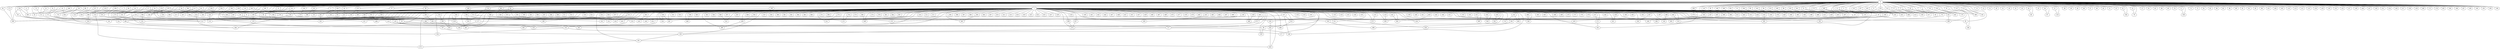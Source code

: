 
graph graphname {
    0 -- 1
0 -- 2
0 -- 3
0 -- 4
0 -- 5
0 -- 6
0 -- 7
0 -- 8
0 -- 9
0 -- 10
0 -- 11
0 -- 12
0 -- 13
0 -- 14
0 -- 15
0 -- 16
0 -- 17
0 -- 18
0 -- 19
0 -- 20
0 -- 21
0 -- 22
0 -- 23
0 -- 24
0 -- 25
0 -- 26
0 -- 27
0 -- 28
0 -- 29
0 -- 30
0 -- 31
0 -- 32
0 -- 33
0 -- 34
0 -- 35
0 -- 36
0 -- 37
0 -- 38
0 -- 39
0 -- 40
0 -- 41
0 -- 42
0 -- 43
0 -- 44
0 -- 45
0 -- 46
0 -- 47
0 -- 48
0 -- 49
0 -- 50
0 -- 51
0 -- 52
0 -- 53
0 -- 54
0 -- 55
0 -- 56
0 -- 57
0 -- 58
0 -- 59
0 -- 60
0 -- 61
0 -- 62
0 -- 63
0 -- 64
0 -- 65
0 -- 66
0 -- 67
0 -- 68
0 -- 69
0 -- 70
0 -- 71
0 -- 72
0 -- 73
0 -- 74
0 -- 75
0 -- 76
0 -- 77
0 -- 78
0 -- 79
0 -- 80
0 -- 81
0 -- 82
0 -- 83
0 -- 84
0 -- 85
0 -- 86
0 -- 87
0 -- 88
0 -- 89
0 -- 90
0 -- 91
0 -- 92
0 -- 93
0 -- 94
0 -- 95
0 -- 96
0 -- 97
0 -- 98
0 -- 99
0 -- 100
0 -- 101
0 -- 102
0 -- 103
0 -- 104
0 -- 105
0 -- 106
0 -- 107
0 -- 108
0 -- 109
0 -- 110
0 -- 111
0 -- 112
0 -- 113
0 -- 114
0 -- 115
0 -- 116
0 -- 117
0 -- 118
0 -- 119
0 -- 120
0 -- 121
0 -- 122
0 -- 123
0 -- 124
0 -- 125
0 -- 126
0 -- 127
0 -- 128
0 -- 129
0 -- 130
0 -- 131
0 -- 132
0 -- 133
0 -- 134
0 -- 135
0 -- 136
0 -- 137
0 -- 138
0 -- 139
0 -- 140
0 -- 141
0 -- 142
0 -- 143
0 -- 144
0 -- 145
0 -- 146
0 -- 147
0 -- 148
0 -- 149
0 -- 150
0 -- 151
0 -- 152
0 -- 153
0 -- 154
0 -- 155
0 -- 156
0 -- 157
0 -- 158
0 -- 159
0 -- 160
0 -- 161
0 -- 162
0 -- 163
0 -- 164
0 -- 165
0 -- 166
0 -- 167
0 -- 168
0 -- 169
0 -- 170
0 -- 171
0 -- 172
0 -- 173
0 -- 174
0 -- 175
0 -- 176
0 -- 177
0 -- 178
0 -- 179
0 -- 180
0 -- 181
0 -- 182
0 -- 183
0 -- 184
0 -- 185
0 -- 186
0 -- 187
0 -- 188
0 -- 189
0 -- 190
0 -- 191
0 -- 192
0 -- 193
0 -- 194
0 -- 195
0 -- 196
0 -- 197
0 -- 198
0 -- 199
0 -- 200
0 -- 391
1 -- 201
1 -- 202
1 -- 203
1 -- 204
1 -- 205
1 -- 206
1 -- 207
1 -- 208
1 -- 209
1 -- 210
1 -- 211
1 -- 212
1 -- 213
1 -- 214
1 -- 215
1 -- 216
1 -- 217
1 -- 218
1 -- 219
1 -- 220
1 -- 221
1 -- 222
1 -- 223
1 -- 224
1 -- 225
1 -- 226
1 -- 227
1 -- 228
1 -- 229
1 -- 230
1 -- 231
1 -- 232
1 -- 233
1 -- 234
1 -- 235
1 -- 236
1 -- 237
1 -- 238
1 -- 239
1 -- 240
1 -- 241
1 -- 242
1 -- 243
1 -- 244
1 -- 245
1 -- 246
1 -- 247
1 -- 248
1 -- 249
1 -- 250
1 -- 251
1 -- 252
1 -- 253
1 -- 254
1 -- 255
1 -- 256
1 -- 257
1 -- 258
1 -- 259
1 -- 260
1 -- 261
1 -- 262
1 -- 263
1 -- 264
1 -- 265
1 -- 266
1 -- 267
1 -- 268
1 -- 269
1 -- 270
1 -- 271
1 -- 272
1 -- 273
1 -- 274
1 -- 275
1 -- 276
1 -- 277
1 -- 278
1 -- 279
1 -- 280
1 -- 281
1 -- 282
1 -- 283
1 -- 284
1 -- 285
1 -- 286
1 -- 287
1 -- 288
1 -- 289
1 -- 290
1 -- 291
1 -- 292
1 -- 293
1 -- 294
1 -- 295
1 -- 296
1 -- 297
1 -- 298
1 -- 299
1 -- 300
1 -- 301
1 -- 302
1 -- 303
1 -- 304
1 -- 305
1 -- 306
1 -- 307
1 -- 308
1 -- 309
1 -- 310
1 -- 311
1 -- 312
1 -- 313
1 -- 314
1 -- 315
1 -- 316
1 -- 317
1 -- 318
1 -- 319
1 -- 320
1 -- 321
1 -- 322
1 -- 323
1 -- 324
1 -- 325
1 -- 326
1 -- 327
1 -- 328
1 -- 329
1 -- 330
1 -- 331
1 -- 332
1 -- 333
1 -- 334
1 -- 335
1 -- 336
1 -- 337
1 -- 338
1 -- 339
1 -- 340
1 -- 341
1 -- 342
1 -- 343
1 -- 344
1 -- 345
1 -- 346
1 -- 347
1 -- 348
1 -- 349
1 -- 350
1 -- 351
1 -- 352
1 -- 353
1 -- 354
1 -- 355
1 -- 356
1 -- 357
1 -- 358
1 -- 359
1 -- 360
1 -- 361
1 -- 362
1 -- 363
1 -- 364
1 -- 365
1 -- 366
1 -- 367
1 -- 368
1 -- 369
1 -- 370
1 -- 371
1 -- 372
1 -- 373
1 -- 374
1 -- 375
1 -- 376
1 -- 377
1 -- 378
1 -- 379
1 -- 380
1 -- 381
1 -- 382
1 -- 383
1 -- 384
1 -- 385
1 -- 386
1 -- 387
1 -- 388
1 -- 389
1 -- 390
1 -- 391
1 -- 392
1 -- 393
1 -- 394
1 -- 395
1 -- 396
1 -- 397
1 -- 398
1 -- 399
1 -- 400
1 -- 401
1 -- 402
1 -- 403
1 -- 404
1 -- 405
1 -- 406
1 -- 407
1 -- 408
1 -- 409
1 -- 410
1 -- 411
1 -- 412
1 -- 413
1 -- 414
1 -- 415
1 -- 416
1 -- 417
1 -- 418
1 -- 419
1 -- 420
1 -- 421
1 -- 422
1 -- 423
1 -- 424
1 -- 425
1 -- 426
1 -- 427
1 -- 428
1 -- 429
1 -- 430
1 -- 431
1 -- 432
1 -- 433
1 -- 434
1 -- 435
1 -- 436
1 -- 437
1 -- 438
1 -- 439
1 -- 440
1 -- 441
1 -- 442
1 -- 443
1 -- 444
1 -- 445
1 -- 446
1 -- 447
1 -- 448
1 -- 449
1 -- 450
1 -- 451
1 -- 452
1 -- 453
1 -- 454
1 -- 455
1 -- 456
1 -- 457
1 -- 458
1 -- 459
1 -- 460
1 -- 461
1 -- 462
1 -- 463
1 -- 464
1 -- 465
1 -- 466
1 -- 467
1 -- 468
1 -- 469
1 -- 470
1 -- 471
1 -- 472
1 -- 473
1 -- 474
1 -- 475
1 -- 476
1 -- 477
1 -- 478
1 -- 479
1 -- 480
1 -- 481
1 -- 482
1 -- 483
1 -- 484
1 -- 485
1 -- 486
1 -- 487
1 -- 488
1 -- 489
1 -- 490
1 -- 491
1 -- 492
1 -- 493
1 -- 494
1 -- 495
1 -- 496
1 -- 497
1 -- 498
1 -- 499
2 -- 337
3 -- 243
3 -- 146
4 -- 491
5 -- 19
6 -- 301
7 -- 317
7 -- 76
8 -- 28
9 -- 470
9 -- 417
10 -- 45
10 -- 204
11 -- 487
11 -- 95
14 -- 29
14 -- 421
16 -- 456
17 -- 111
17 -- 456
19 -- 369
19 -- 82
20 -- 419
20 -- 290
21 -- 453
21 -- 135
22 -- 111
24 -- 141
24 -- 275
25 -- 313
25 -- 443
27 -- 266
28 -- 29
28 -- 129
29 -- 80
29 -- 254
30 -- 78
30 -- 339
32 -- 299
32 -- 298
34 -- 48
36 -- 97
37 -- 118
41 -- 264
41 -- 217
42 -- 495
42 -- 462
43 -- 95
44 -- 454
44 -- 351
53 -- 194
54 -- 146
55 -- 79
56 -- 408
58 -- 247
59 -- 203
59 -- 260
60 -- 320
63 -- 470
63 -- 345
63 -- 266
64 -- 275
65 -- 341
67 -- 214
67 -- 152
68 -- 109
71 -- 106
74 -- 171
75 -- 111
76 -- 295
77 -- 315
77 -- 100
80 -- 329
82 -- 148
87 -- 489
88 -- 294
88 -- 155
90 -- 152
94 -- 383
98 -- 398
99 -- 471
102 -- 415
102 -- 486
103 -- 301
107 -- 319
108 -- 394
109 -- 378
109 -- 265
111 -- 354
112 -- 389
112 -- 181
114 -- 455
116 -- 144
117 -- 277
117 -- 206
117 -- 217
117 -- 370
119 -- 299
120 -- 170
120 -- 461
121 -- 126
121 -- 256
121 -- 426
121 -- 382
122 -- 289
122 -- 258
125 -- 386
125 -- 233
126 -- 288
127 -- 389
129 -- 227
129 -- 226
133 -- 385
134 -- 218
135 -- 346
136 -- 414
138 -- 488
142 -- 261
142 -- 282
143 -- 376
143 -- 440
144 -- 321
145 -- 278
145 -- 167
149 -- 390
149 -- 401
153 -- 180
155 -- 351
155 -- 310
161 -- 430
162 -- 408
162 -- 491
162 -- 331
163 -- 301
164 -- 434
164 -- 355
165 -- 417
166 -- 378
168 -- 296
169 -- 284
171 -- 191
171 -- 288
173 -- 426
174 -- 213
175 -- 408
177 -- 484
178 -- 238
178 -- 214
179 -- 367
179 -- 480
179 -- 193
180 -- 483
182 -- 312
185 -- 303
188 -- 201
192 -- 250
197 -- 236
199 -- 481
199 -- 287
200 -- 273
200 -- 343
201 -- 249
201 -- 334
205 -- 420
209 -- 408
213 -- 232
214 -- 475
215 -- 277
215 -- 359
221 -- 472
222 -- 495
227 -- 248
227 -- 236
230 -- 470
231 -- 490
234 -- 244
235 -- 305
236 -- 291
237 -- 488
237 -- 422
237 -- 248
242 -- 462
243 -- 335
247 -- 285
250 -- 370
252 -- 409
252 -- 274
254 -- 354
254 -- 377
256 -- 464
257 -- 271
259 -- 431
260 -- 290
264 -- 499
265 -- 445
266 -- 337
267 -- 336
271 -- 343
275 -- 417
277 -- 339
278 -- 288
278 -- 350
280 -- 330
282 -- 303
283 -- 319
284 -- 324
284 -- 359
285 -- 458
286 -- 382
288 -- 464
290 -- 304
291 -- 475
291 -- 493
298 -- 331
299 -- 454
310 -- 492
316 -- 393
323 -- 380
328 -- 435
328 -- 487
338 -- 446
341 -- 489
345 -- 353
348 -- 352
350 -- 496
355 -- 481
356 -- 400
363 -- 419
366 -- 463
366 -- 450
372 -- 411
374 -- 471
388 -- 449
390 -- 428
392 -- 465
393 -- 405
400 -- 460
402 -- 473
403 -- 426
406 -- 474
414 -- 464
419 -- 463
422 -- 480
432 -- 436
437 -- 474
438 -- 468
445 -- 493
456 -- 488
473 -- 474

}
